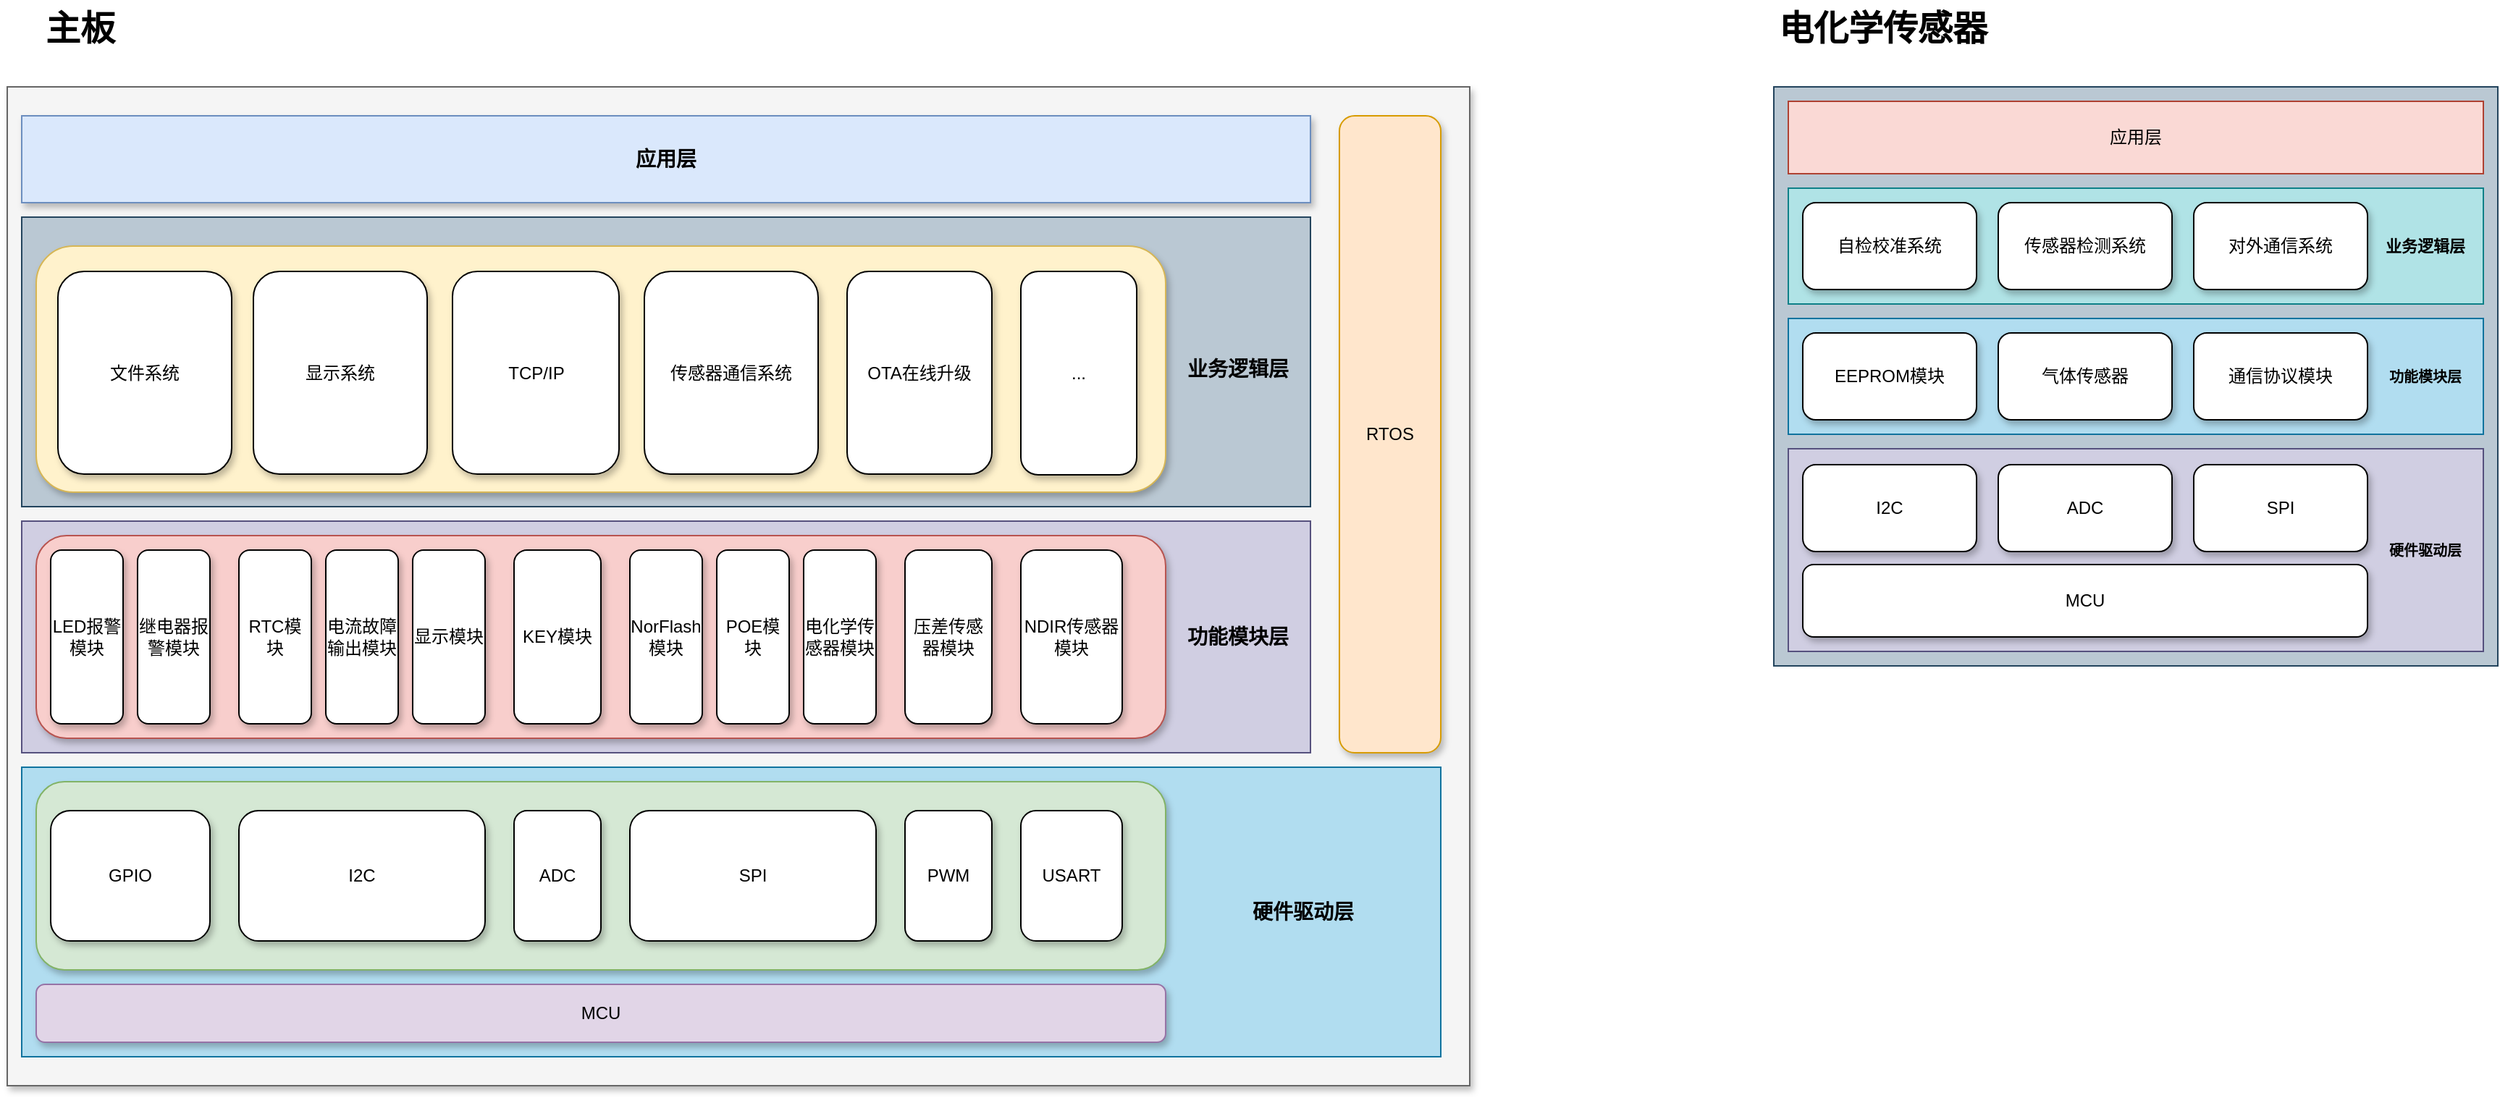 <mxfile version="26.0.6">
  <diagram name="第 1 页" id="pwynU2H1yq3AJXYQGxQ-">
    <mxGraphModel dx="1647" dy="864" grid="1" gridSize="10" guides="1" tooltips="1" connect="1" arrows="1" fold="1" page="1" pageScale="1" pageWidth="1169" pageHeight="827" math="0" shadow="0">
      <root>
        <mxCell id="0" />
        <mxCell id="1" parent="0" />
        <mxCell id="Z-FcbRnMZewdZYJsf3xK-31" value="" style="rounded=0;whiteSpace=wrap;html=1;fillColor=#f5f5f5;strokeColor=#666666;fontColor=#333333;shadow=1;" parent="1" vertex="1">
          <mxGeometry x="70" y="80" width="1010" height="690" as="geometry" />
        </mxCell>
        <mxCell id="Z-FcbRnMZewdZYJsf3xK-125" value="" style="rounded=0;whiteSpace=wrap;html=1;fillColor=#bac8d3;strokeColor=#23445d;" parent="1" vertex="1">
          <mxGeometry x="1290" y="80" width="500" height="400" as="geometry" />
        </mxCell>
        <mxCell id="Z-FcbRnMZewdZYJsf3xK-145" value="" style="rounded=0;whiteSpace=wrap;html=1;fillColor=#b0e3e6;strokeColor=#0e8088;" parent="1" vertex="1">
          <mxGeometry x="1300" y="150" width="480" height="80" as="geometry" />
        </mxCell>
        <mxCell id="Z-FcbRnMZewdZYJsf3xK-141" value="" style="rounded=0;whiteSpace=wrap;html=1;fillColor=#d0cee2;strokeColor=#56517e;" parent="1" vertex="1">
          <mxGeometry x="1300" y="330" width="480" height="140" as="geometry" />
        </mxCell>
        <mxCell id="Z-FcbRnMZewdZYJsf3xK-90" value="" style="rounded=0;whiteSpace=wrap;html=1;fillColor=#bac8d3;strokeColor=#23445d;" parent="1" vertex="1">
          <mxGeometry x="80" y="170" width="890" height="200" as="geometry" />
        </mxCell>
        <mxCell id="Z-FcbRnMZewdZYJsf3xK-52" value="&lt;b&gt;&lt;font style=&quot;font-size: 14px;&quot;&gt;应用层&lt;/font&gt;&lt;/b&gt;" style="rounded=0;whiteSpace=wrap;html=1;fillColor=#dae8fc;strokeColor=#6c8ebf;shadow=1;" parent="1" vertex="1">
          <mxGeometry x="80" y="100" width="890" height="60" as="geometry" />
        </mxCell>
        <mxCell id="Z-FcbRnMZewdZYJsf3xK-55" value="RTOS" style="rounded=1;whiteSpace=wrap;html=1;fillColor=#ffe6cc;strokeColor=#d79b00;shadow=1;" parent="1" vertex="1">
          <mxGeometry x="990" y="100" width="70" height="440" as="geometry" />
        </mxCell>
        <mxCell id="Z-FcbRnMZewdZYJsf3xK-84" value="&lt;b&gt;&lt;font style=&quot;font-size: 14px;&quot;&gt;硬件驱动层&lt;/font&gt;&lt;/b&gt;" style="rounded=0;whiteSpace=wrap;html=1;shadow=0;strokeColor=none;fillColor=#b1ddf0;" parent="1" vertex="1">
          <mxGeometry x="920" y="560" width="80" height="180" as="geometry" />
        </mxCell>
        <mxCell id="Z-FcbRnMZewdZYJsf3xK-89" value="" style="group;rounded=0;shadow=1;" parent="1" vertex="1" connectable="0">
          <mxGeometry x="80" y="380" width="890" height="160" as="geometry" />
        </mxCell>
        <mxCell id="Z-FcbRnMZewdZYJsf3xK-87" value="" style="rounded=0;whiteSpace=wrap;html=1;fillColor=#d0cee2;strokeColor=#56517e;" parent="Z-FcbRnMZewdZYJsf3xK-89" vertex="1">
          <mxGeometry width="890" height="160" as="geometry" />
        </mxCell>
        <mxCell id="Z-FcbRnMZewdZYJsf3xK-86" value="" style="group;rounded=0;" parent="Z-FcbRnMZewdZYJsf3xK-89" vertex="1" connectable="0">
          <mxGeometry x="10" y="10" width="780" height="140" as="geometry" />
        </mxCell>
        <mxCell id="Z-FcbRnMZewdZYJsf3xK-39" value="" style="rounded=1;whiteSpace=wrap;html=1;fillColor=#f8cecc;strokeColor=#b85450;shadow=1;" parent="Z-FcbRnMZewdZYJsf3xK-86" vertex="1">
          <mxGeometry width="780" height="140" as="geometry" />
        </mxCell>
        <mxCell id="Z-FcbRnMZewdZYJsf3xK-59" value="LED报警模块" style="rounded=1;whiteSpace=wrap;html=1;shadow=1;" parent="Z-FcbRnMZewdZYJsf3xK-86" vertex="1">
          <mxGeometry x="10" y="10" width="50" height="120" as="geometry" />
        </mxCell>
        <mxCell id="Z-FcbRnMZewdZYJsf3xK-60" value="KEY模块" style="rounded=1;whiteSpace=wrap;html=1;shadow=1;" parent="Z-FcbRnMZewdZYJsf3xK-86" vertex="1">
          <mxGeometry x="330" y="10" width="60" height="120" as="geometry" />
        </mxCell>
        <mxCell id="Z-FcbRnMZewdZYJsf3xK-61" value="继电器报警模块" style="rounded=1;whiteSpace=wrap;html=1;shadow=1;" parent="Z-FcbRnMZewdZYJsf3xK-86" vertex="1">
          <mxGeometry x="70" y="10" width="50" height="120" as="geometry" />
        </mxCell>
        <mxCell id="Z-FcbRnMZewdZYJsf3xK-65" value="RTC模块" style="rounded=1;whiteSpace=wrap;html=1;shadow=1;" parent="Z-FcbRnMZewdZYJsf3xK-86" vertex="1">
          <mxGeometry x="140" y="10" width="50" height="120" as="geometry" />
        </mxCell>
        <mxCell id="Z-FcbRnMZewdZYJsf3xK-66" value="电流故障输出模块" style="rounded=1;whiteSpace=wrap;html=1;shadow=1;" parent="Z-FcbRnMZewdZYJsf3xK-86" vertex="1">
          <mxGeometry x="200" y="10" width="50" height="120" as="geometry" />
        </mxCell>
        <mxCell id="Z-FcbRnMZewdZYJsf3xK-68" value="显示模块" style="rounded=1;whiteSpace=wrap;html=1;shadow=1;" parent="Z-FcbRnMZewdZYJsf3xK-86" vertex="1">
          <mxGeometry x="260" y="10" width="50" height="120" as="geometry" />
        </mxCell>
        <mxCell id="Z-FcbRnMZewdZYJsf3xK-69" value="NorFlash模块" style="rounded=1;whiteSpace=wrap;html=1;shadow=1;" parent="Z-FcbRnMZewdZYJsf3xK-86" vertex="1">
          <mxGeometry x="410" y="10" width="50" height="120" as="geometry" />
        </mxCell>
        <mxCell id="Z-FcbRnMZewdZYJsf3xK-70" value="POE模块" style="rounded=1;whiteSpace=wrap;html=1;shadow=1;" parent="Z-FcbRnMZewdZYJsf3xK-86" vertex="1">
          <mxGeometry x="470" y="10" width="50" height="120" as="geometry" />
        </mxCell>
        <mxCell id="Z-FcbRnMZewdZYJsf3xK-71" value="电化学传感器模块" style="rounded=1;whiteSpace=wrap;html=1;shadow=1;" parent="Z-FcbRnMZewdZYJsf3xK-86" vertex="1">
          <mxGeometry x="530" y="10" width="50" height="120" as="geometry" />
        </mxCell>
        <mxCell id="Z-FcbRnMZewdZYJsf3xK-72" value="压差传感器模块" style="rounded=1;whiteSpace=wrap;html=1;shadow=1;" parent="Z-FcbRnMZewdZYJsf3xK-86" vertex="1">
          <mxGeometry x="600" y="10" width="60" height="120" as="geometry" />
        </mxCell>
        <mxCell id="Z-FcbRnMZewdZYJsf3xK-73" value="NDIR传感器模块" style="rounded=1;whiteSpace=wrap;html=1;shadow=1;" parent="Z-FcbRnMZewdZYJsf3xK-86" vertex="1">
          <mxGeometry x="680" y="10" width="70" height="120" as="geometry" />
        </mxCell>
        <mxCell id="Z-FcbRnMZewdZYJsf3xK-88" value="&lt;font style=&quot;font-size: 14px;&quot;&gt;&lt;b&gt;功能模块层&lt;/b&gt;&lt;/font&gt;" style="rounded=0;whiteSpace=wrap;html=1;shadow=0;strokeColor=none;fillColor=#d0cee2;" parent="Z-FcbRnMZewdZYJsf3xK-89" vertex="1">
          <mxGeometry x="800" y="10" width="80" height="140" as="geometry" />
        </mxCell>
        <mxCell id="Z-FcbRnMZewdZYJsf3xK-124" value="&lt;b&gt;&lt;font style=&quot;font-size: 14px;&quot;&gt;业务逻辑层&lt;/font&gt;&lt;/b&gt;" style="rounded=0;whiteSpace=wrap;html=1;shadow=0;strokeColor=none;fillColor=#bac8d3;" parent="1" vertex="1">
          <mxGeometry x="880" y="190" width="80" height="170" as="geometry" />
        </mxCell>
        <mxCell id="Z-FcbRnMZewdZYJsf3xK-47" value="" style="rounded=1;whiteSpace=wrap;html=1;fillColor=#fff2cc;strokeColor=#d6b656;shadow=1;" parent="1" vertex="1">
          <mxGeometry x="90" y="190" width="780" height="170" as="geometry" />
        </mxCell>
        <mxCell id="Z-FcbRnMZewdZYJsf3xK-48" value="文件系统" style="rounded=1;whiteSpace=wrap;html=1;shadow=1;" parent="1" vertex="1">
          <mxGeometry x="105" y="207.5" width="120" height="140" as="geometry" />
        </mxCell>
        <mxCell id="Z-FcbRnMZewdZYJsf3xK-49" value="显示系统" style="rounded=1;whiteSpace=wrap;html=1;shadow=1;" parent="1" vertex="1">
          <mxGeometry x="240" y="207.5" width="120" height="140" as="geometry" />
        </mxCell>
        <mxCell id="Z-FcbRnMZewdZYJsf3xK-50" value="TCP/IP" style="rounded=1;whiteSpace=wrap;html=1;shadow=1;" parent="1" vertex="1">
          <mxGeometry x="377.5" y="207.5" width="115" height="140" as="geometry" />
        </mxCell>
        <mxCell id="Z-FcbRnMZewdZYJsf3xK-51" value="传感器通信系统" style="rounded=1;whiteSpace=wrap;html=1;shadow=1;" parent="1" vertex="1">
          <mxGeometry x="510" y="207.5" width="120" height="140" as="geometry" />
        </mxCell>
        <mxCell id="Z-FcbRnMZewdZYJsf3xK-78" value="..." style="rounded=1;whiteSpace=wrap;html=1;shadow=1;" parent="1" vertex="1">
          <mxGeometry x="770" y="207.5" width="80" height="140.5" as="geometry" />
        </mxCell>
        <mxCell id="Z-FcbRnMZewdZYJsf3xK-80" value="OTA在线升级" style="rounded=1;whiteSpace=wrap;html=1;shadow=1;" parent="1" vertex="1">
          <mxGeometry x="650" y="207.5" width="100" height="140" as="geometry" />
        </mxCell>
        <mxCell id="Z-FcbRnMZewdZYJsf3xK-126" value="MCU" style="rounded=1;whiteSpace=wrap;html=1;shadow=1;" parent="1" vertex="1">
          <mxGeometry x="1310" y="410" width="390" height="50" as="geometry" />
        </mxCell>
        <mxCell id="Z-FcbRnMZewdZYJsf3xK-127" value="I2C" style="rounded=1;whiteSpace=wrap;html=1;shadow=1;" parent="1" vertex="1">
          <mxGeometry x="1310" y="341" width="120" height="60" as="geometry" />
        </mxCell>
        <mxCell id="Z-FcbRnMZewdZYJsf3xK-128" value="SPI" style="rounded=1;whiteSpace=wrap;html=1;shadow=1;" parent="1" vertex="1">
          <mxGeometry x="1580" y="341" width="120" height="60" as="geometry" />
        </mxCell>
        <mxCell id="Z-FcbRnMZewdZYJsf3xK-130" value="ADC" style="rounded=1;whiteSpace=wrap;html=1;shadow=1;" parent="1" vertex="1">
          <mxGeometry x="1445" y="341" width="120" height="60" as="geometry" />
        </mxCell>
        <mxCell id="Z-FcbRnMZewdZYJsf3xK-133" value="自检校准系统" style="rounded=1;whiteSpace=wrap;html=1;shadow=1;" parent="1" vertex="1">
          <mxGeometry x="1310" y="160" width="120" height="60" as="geometry" />
        </mxCell>
        <mxCell id="Z-FcbRnMZewdZYJsf3xK-134" value="传感器检测系统" style="rounded=1;whiteSpace=wrap;html=1;shadow=1;" parent="1" vertex="1">
          <mxGeometry x="1445" y="160" width="120" height="60" as="geometry" />
        </mxCell>
        <mxCell id="Z-FcbRnMZewdZYJsf3xK-135" value="对外通信系统" style="rounded=1;whiteSpace=wrap;html=1;shadow=1;" parent="1" vertex="1">
          <mxGeometry x="1580" y="160" width="120" height="60" as="geometry" />
        </mxCell>
        <mxCell id="Z-FcbRnMZewdZYJsf3xK-136" value="应用层" style="rounded=0;whiteSpace=wrap;html=1;fillColor=#fad9d5;strokeColor=#ae4132;" parent="1" vertex="1">
          <mxGeometry x="1300" y="90" width="480" height="50" as="geometry" />
        </mxCell>
        <mxCell id="Z-FcbRnMZewdZYJsf3xK-137" value="&lt;b&gt;&lt;font style=&quot;font-size: 10px;&quot;&gt;硬件驱动层&lt;/font&gt;&lt;/b&gt;" style="rounded=0;whiteSpace=wrap;html=1;fillColor=#d0cee2;strokeColor=none;" parent="1" vertex="1">
          <mxGeometry x="1710" y="340" width="60" height="120" as="geometry" />
        </mxCell>
        <mxCell id="Z-FcbRnMZewdZYJsf3xK-140" value="&lt;b&gt;&lt;font style=&quot;font-size: 11px;&quot;&gt;业务逻辑层&lt;/font&gt;&lt;/b&gt;" style="rounded=0;whiteSpace=wrap;html=1;strokeColor=none;fillColor=#b0e3e6;" parent="1" vertex="1">
          <mxGeometry x="1710" y="160" width="60" height="60" as="geometry" />
        </mxCell>
        <mxCell id="Z-FcbRnMZewdZYJsf3xK-146" value="" style="group;fillColor=#b1ddf0;strokeColor=#10739e;rounded=0;" parent="1" vertex="1" connectable="0">
          <mxGeometry x="1300" y="240" width="480" height="80" as="geometry" />
        </mxCell>
        <mxCell id="Z-FcbRnMZewdZYJsf3xK-144" value="" style="rounded=0;whiteSpace=wrap;html=1;fillColor=#b1ddf0;strokeColor=#10739e;" parent="Z-FcbRnMZewdZYJsf3xK-146" vertex="1">
          <mxGeometry width="480" height="80" as="geometry" />
        </mxCell>
        <mxCell id="Z-FcbRnMZewdZYJsf3xK-129" value="EEPROM模块" style="rounded=1;whiteSpace=wrap;html=1;shadow=1;" parent="Z-FcbRnMZewdZYJsf3xK-146" vertex="1">
          <mxGeometry x="10" y="10" width="120" height="60" as="geometry" />
        </mxCell>
        <mxCell id="Z-FcbRnMZewdZYJsf3xK-132" value="气体传感器" style="rounded=1;whiteSpace=wrap;html=1;shadow=1;" parent="Z-FcbRnMZewdZYJsf3xK-146" vertex="1">
          <mxGeometry x="145" y="10" width="120" height="60" as="geometry" />
        </mxCell>
        <mxCell id="Z-FcbRnMZewdZYJsf3xK-138" value="通信协议模块" style="rounded=1;whiteSpace=wrap;html=1;shadow=1;" parent="Z-FcbRnMZewdZYJsf3xK-146" vertex="1">
          <mxGeometry x="280" y="10" width="120" height="60" as="geometry" />
        </mxCell>
        <mxCell id="Z-FcbRnMZewdZYJsf3xK-139" value="&lt;b style=&quot;&quot;&gt;&lt;font style=&quot;font-size: 10px;&quot;&gt;功能模块层&lt;/font&gt;&lt;/b&gt;" style="rounded=0;whiteSpace=wrap;html=1;fillColor=#b1ddf0;strokeColor=none;" parent="Z-FcbRnMZewdZYJsf3xK-146" vertex="1">
          <mxGeometry x="410" y="10" width="60" height="60" as="geometry" />
        </mxCell>
        <mxCell id="Z-FcbRnMZewdZYJsf3xK-147" value="" style="group;fillColor=#b1ddf0;strokeColor=#10739e;" parent="1" vertex="1" connectable="0">
          <mxGeometry x="80" y="550" width="980" height="200" as="geometry" />
        </mxCell>
        <mxCell id="Z-FcbRnMZewdZYJsf3xK-83" value="" style="rounded=0;whiteSpace=wrap;html=1;fillColor=#b1ddf0;strokeColor=#10739e;" parent="Z-FcbRnMZewdZYJsf3xK-147" vertex="1">
          <mxGeometry width="980" height="200" as="geometry" />
        </mxCell>
        <mxCell id="Z-FcbRnMZewdZYJsf3xK-32" value="MCU" style="rounded=1;whiteSpace=wrap;html=1;fillColor=#e1d5e7;strokeColor=#9673a6;shadow=1;" parent="Z-FcbRnMZewdZYJsf3xK-147" vertex="1">
          <mxGeometry x="10" y="150" width="780" height="40" as="geometry" />
        </mxCell>
        <mxCell id="Z-FcbRnMZewdZYJsf3xK-33" value="" style="rounded=1;whiteSpace=wrap;html=1;fillColor=#d5e8d4;strokeColor=#82b366;shadow=1;" parent="Z-FcbRnMZewdZYJsf3xK-147" vertex="1">
          <mxGeometry x="10" y="10" width="780" height="130" as="geometry" />
        </mxCell>
        <mxCell id="Z-FcbRnMZewdZYJsf3xK-34" value="GPIO" style="rounded=1;whiteSpace=wrap;html=1;shadow=1;" parent="Z-FcbRnMZewdZYJsf3xK-147" vertex="1">
          <mxGeometry x="20" y="30" width="110" height="90" as="geometry" />
        </mxCell>
        <mxCell id="Z-FcbRnMZewdZYJsf3xK-35" value="I2C" style="rounded=1;whiteSpace=wrap;html=1;shadow=1;" parent="Z-FcbRnMZewdZYJsf3xK-147" vertex="1">
          <mxGeometry x="150" y="30" width="170" height="90" as="geometry" />
        </mxCell>
        <mxCell id="Z-FcbRnMZewdZYJsf3xK-36" value="SPI" style="rounded=1;whiteSpace=wrap;html=1;shadow=1;" parent="Z-FcbRnMZewdZYJsf3xK-147" vertex="1">
          <mxGeometry x="420" y="30" width="170" height="90" as="geometry" />
        </mxCell>
        <mxCell id="Z-FcbRnMZewdZYJsf3xK-37" value="PWM" style="rounded=1;whiteSpace=wrap;html=1;shadow=1;" parent="Z-FcbRnMZewdZYJsf3xK-147" vertex="1">
          <mxGeometry x="610" y="30" width="60" height="90" as="geometry" />
        </mxCell>
        <mxCell id="Z-FcbRnMZewdZYJsf3xK-38" value="USART" style="rounded=1;whiteSpace=wrap;html=1;shadow=1;" parent="Z-FcbRnMZewdZYJsf3xK-147" vertex="1">
          <mxGeometry x="690" y="30" width="70" height="90" as="geometry" />
        </mxCell>
        <mxCell id="Z-FcbRnMZewdZYJsf3xK-67" value="ADC" style="rounded=1;whiteSpace=wrap;html=1;shadow=1;" parent="Z-FcbRnMZewdZYJsf3xK-147" vertex="1">
          <mxGeometry x="340" y="30" width="60" height="90" as="geometry" />
        </mxCell>
        <mxCell id="Z-FcbRnMZewdZYJsf3xK-148" value="&lt;font style=&quot;font-size: 14px;&quot;&gt;&lt;b&gt;硬件驱动层&lt;/b&gt;&lt;/font&gt;" style="rounded=0;whiteSpace=wrap;html=1;shadow=0;strokeColor=none;fillColor=#b1ddf0;" parent="Z-FcbRnMZewdZYJsf3xK-147" vertex="1">
          <mxGeometry x="820" y="15" width="130" height="170" as="geometry" />
        </mxCell>
        <mxCell id="Z-FcbRnMZewdZYJsf3xK-149" value="主板" style="text;strokeColor=none;fillColor=none;html=1;fontSize=24;fontStyle=1;verticalAlign=middle;align=center;" parent="1" vertex="1">
          <mxGeometry x="70" y="20" width="100" height="40" as="geometry" />
        </mxCell>
        <mxCell id="Z-FcbRnMZewdZYJsf3xK-150" value="电化学传感器" style="text;strokeColor=none;fillColor=none;html=1;fontSize=24;fontStyle=1;verticalAlign=middle;align=center;" parent="1" vertex="1">
          <mxGeometry x="1290" y="20" width="150" height="40" as="geometry" />
        </mxCell>
      </root>
    </mxGraphModel>
  </diagram>
</mxfile>
